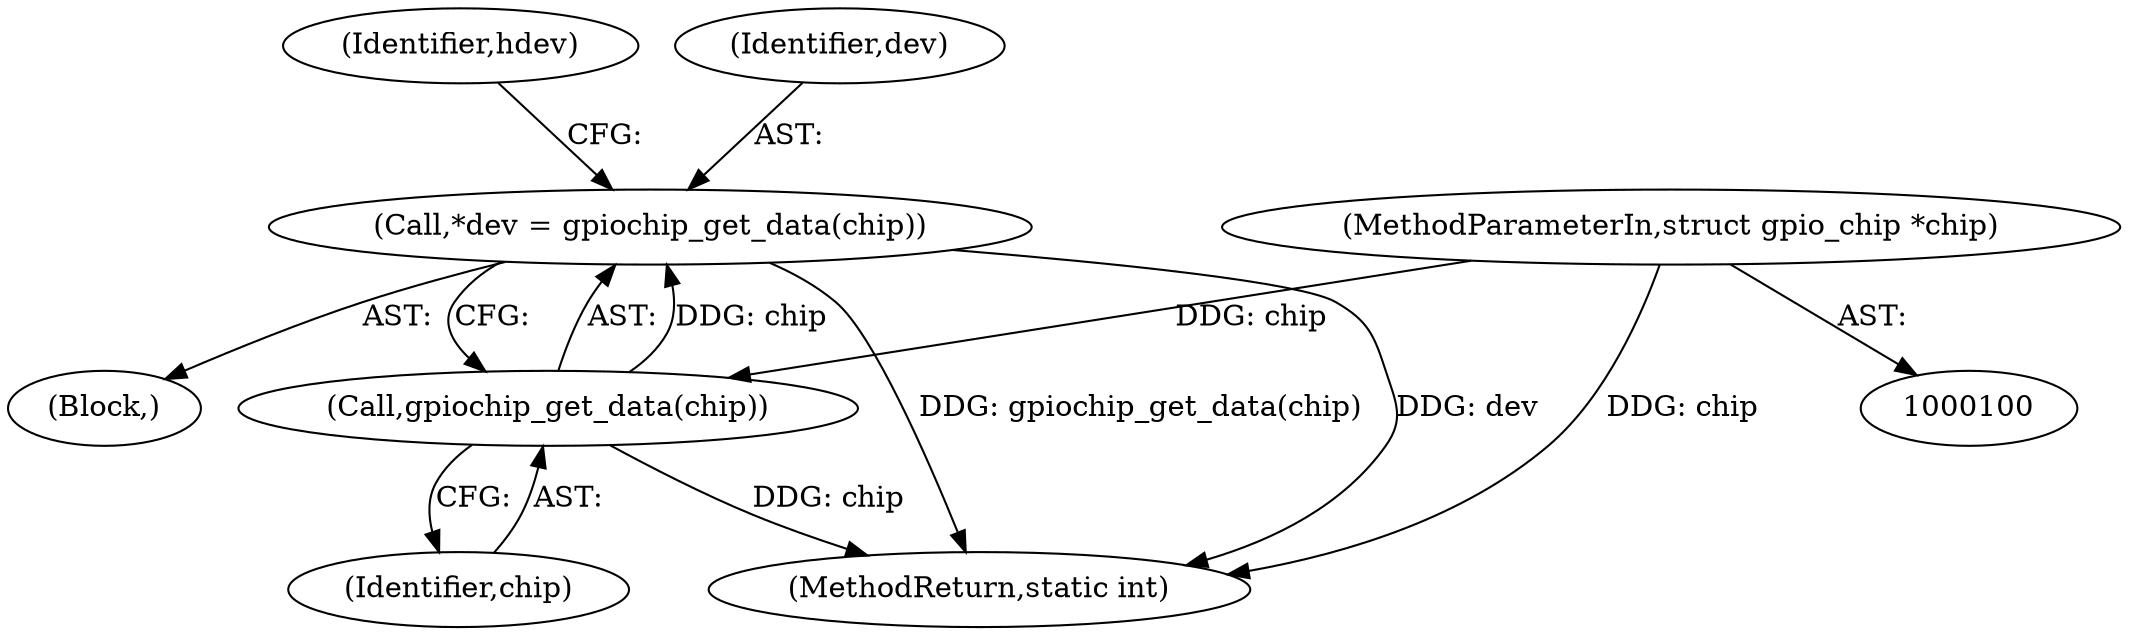 digraph "0_linux_7a7b5df84b6b4e5d599c7289526eed96541a0654_1@pointer" {
"1000104" [label="(Call,*dev = gpiochip_get_data(chip))"];
"1000106" [label="(Call,gpiochip_get_data(chip))"];
"1000101" [label="(MethodParameterIn,struct gpio_chip *chip)"];
"1000104" [label="(Call,*dev = gpiochip_get_data(chip))"];
"1000102" [label="(Block,)"];
"1000110" [label="(Identifier,hdev)"];
"1000106" [label="(Call,gpiochip_get_data(chip))"];
"1000105" [label="(Identifier,dev)"];
"1000167" [label="(MethodReturn,static int)"];
"1000107" [label="(Identifier,chip)"];
"1000101" [label="(MethodParameterIn,struct gpio_chip *chip)"];
"1000104" -> "1000102"  [label="AST: "];
"1000104" -> "1000106"  [label="CFG: "];
"1000105" -> "1000104"  [label="AST: "];
"1000106" -> "1000104"  [label="AST: "];
"1000110" -> "1000104"  [label="CFG: "];
"1000104" -> "1000167"  [label="DDG: dev"];
"1000104" -> "1000167"  [label="DDG: gpiochip_get_data(chip)"];
"1000106" -> "1000104"  [label="DDG: chip"];
"1000106" -> "1000107"  [label="CFG: "];
"1000107" -> "1000106"  [label="AST: "];
"1000106" -> "1000167"  [label="DDG: chip"];
"1000101" -> "1000106"  [label="DDG: chip"];
"1000101" -> "1000100"  [label="AST: "];
"1000101" -> "1000167"  [label="DDG: chip"];
}
